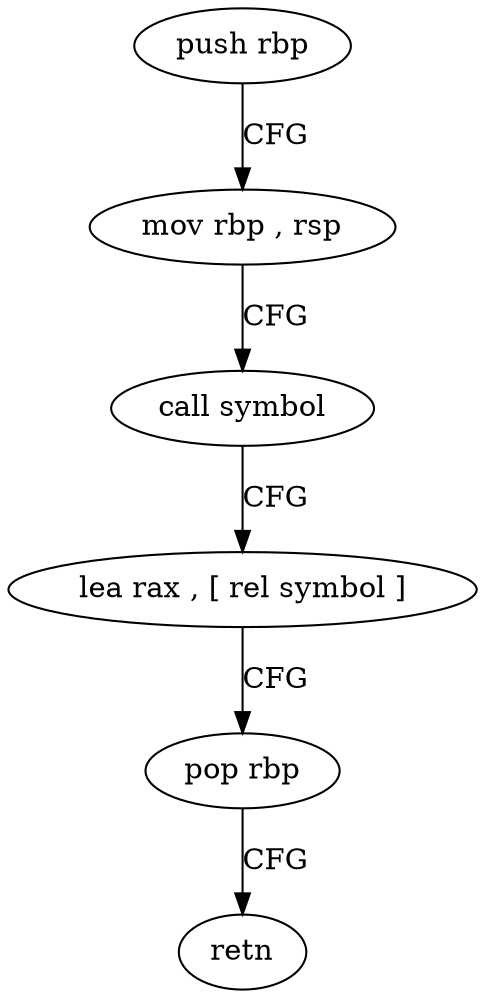 digraph "func" {
"236880" [label = "push rbp" ]
"236881" [label = "mov rbp , rsp" ]
"236884" [label = "call symbol" ]
"236889" [label = "lea rax , [ rel symbol ]" ]
"236896" [label = "pop rbp" ]
"236897" [label = "retn" ]
"236880" -> "236881" [ label = "CFG" ]
"236881" -> "236884" [ label = "CFG" ]
"236884" -> "236889" [ label = "CFG" ]
"236889" -> "236896" [ label = "CFG" ]
"236896" -> "236897" [ label = "CFG" ]
}
